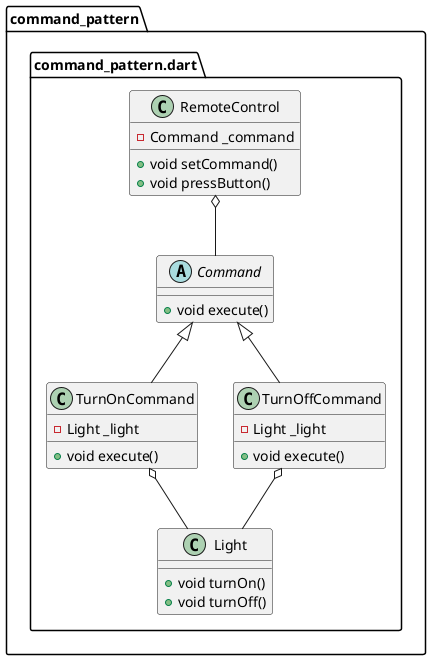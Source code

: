 @startuml
set namespaceSeparator ::

abstract class "command_pattern::command_pattern.dart::Command" {
  +void execute()
}

class "command_pattern::command_pattern.dart::Light" {
  +void turnOn()
  +void turnOff()
}

class "command_pattern::command_pattern.dart::TurnOnCommand" {
  -Light _light
  +void execute()
}

"command_pattern::command_pattern.dart::TurnOnCommand" o-- "command_pattern::command_pattern.dart::Light"
"command_pattern::command_pattern.dart::Command" <|-- "command_pattern::command_pattern.dart::TurnOnCommand"

class "command_pattern::command_pattern.dart::TurnOffCommand" {
  -Light _light
  +void execute()
}

"command_pattern::command_pattern.dart::TurnOffCommand" o-- "command_pattern::command_pattern.dart::Light"
"command_pattern::command_pattern.dart::Command" <|-- "command_pattern::command_pattern.dart::TurnOffCommand"

class "command_pattern::command_pattern.dart::RemoteControl" {
  -Command _command
  +void setCommand()
  +void pressButton()
}

"command_pattern::command_pattern.dart::RemoteControl" o-- "command_pattern::command_pattern.dart::Command"


@enduml
